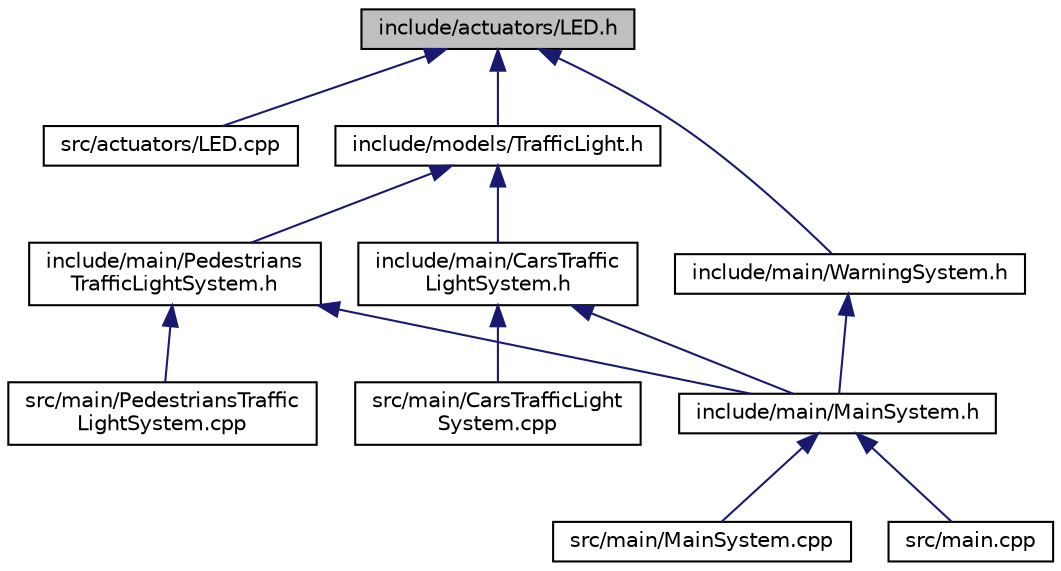digraph "include/actuators/LED.h"
{
 // LATEX_PDF_SIZE
  edge [fontname="Helvetica",fontsize="10",labelfontname="Helvetica",labelfontsize="10"];
  node [fontname="Helvetica",fontsize="10",shape=record];
  Node1 [label="include/actuators/LED.h",height=0.2,width=0.4,color="black", fillcolor="grey75", style="filled", fontcolor="black",tooltip="Header file for the LED class, which controls an LED via a GPIO pin."];
  Node1 -> Node2 [dir="back",color="midnightblue",fontsize="10",style="solid",fontname="Helvetica"];
  Node2 [label="src/actuators/LED.cpp",height=0.2,width=0.4,color="black", fillcolor="white", style="filled",URL="$LED_8cpp.html",tooltip="Controls an LED connected to a GPIO pin on a Raspberry Pi."];
  Node1 -> Node3 [dir="back",color="midnightblue",fontsize="10",style="solid",fontname="Helvetica"];
  Node3 [label="include/main/WarningSystem.h",height=0.2,width=0.4,color="black", fillcolor="white", style="filled",URL="$WarningSystem_8h_source.html",tooltip=" "];
  Node3 -> Node4 [dir="back",color="midnightblue",fontsize="10",style="solid",fontname="Helvetica"];
  Node4 [label="include/main/MainSystem.h",height=0.2,width=0.4,color="black", fillcolor="white", style="filled",URL="$MainSystem_8h.html",tooltip="Header file for the MainSystem class managing the traffic and pedestrian light systems."];
  Node4 -> Node5 [dir="back",color="midnightblue",fontsize="10",style="solid",fontname="Helvetica"];
  Node5 [label="src/main/MainSystem.cpp",height=0.2,width=0.4,color="black", fillcolor="white", style="filled",URL="$MainSystem_8cpp.html",tooltip="Implementation of the MainSystem class. The MainSystem class is responsible for managing the overall ..."];
  Node4 -> Node6 [dir="back",color="midnightblue",fontsize="10",style="solid",fontname="Helvetica"];
  Node6 [label="src/main.cpp",height=0.2,width=0.4,color="black", fillcolor="white", style="filled",URL="$main_8cpp.html",tooltip="Main entry point for the application. Initializes the application, runs the main system,..."];
  Node1 -> Node7 [dir="back",color="midnightblue",fontsize="10",style="solid",fontname="Helvetica"];
  Node7 [label="include/models/TrafficLight.h",height=0.2,width=0.4,color="black", fillcolor="white", style="filled",URL="$TrafficLight_8h_source.html",tooltip=" "];
  Node7 -> Node8 [dir="back",color="midnightblue",fontsize="10",style="solid",fontname="Helvetica"];
  Node8 [label="include/main/CarsTraffic\lLightSystem.h",height=0.2,width=0.4,color="black", fillcolor="white", style="filled",URL="$CarsTrafficLightSystem_8h.html",tooltip="Manages a traffic light system for cars using GPIO pins."];
  Node8 -> Node9 [dir="back",color="midnightblue",fontsize="10",style="solid",fontname="Helvetica"];
  Node9 [label="src/main/CarsTrafficLight\lSystem.cpp",height=0.2,width=0.4,color="black", fillcolor="white", style="filled",URL="$CarsTrafficLightSystem_8cpp.html",tooltip="Implementation of the CarsTrafficLightSystem class."];
  Node8 -> Node4 [dir="back",color="midnightblue",fontsize="10",style="solid",fontname="Helvetica"];
  Node7 -> Node10 [dir="back",color="midnightblue",fontsize="10",style="solid",fontname="Helvetica"];
  Node10 [label="include/main/Pedestrians\lTrafficLightSystem.h",height=0.2,width=0.4,color="black", fillcolor="white", style="filled",URL="$PedestriansTrafficLightSystem_8h.html",tooltip="Traffic light system for pedestrian control."];
  Node10 -> Node11 [dir="back",color="midnightblue",fontsize="10",style="solid",fontname="Helvetica"];
  Node11 [label="src/main/PedestriansTraffic\lLightSystem.cpp",height=0.2,width=0.4,color="black", fillcolor="white", style="filled",URL="$PedestriansTrafficLightSystem_8cpp.html",tooltip="Implements functionality for the PedestriansTrafficLightSystem class."];
  Node10 -> Node4 [dir="back",color="midnightblue",fontsize="10",style="solid",fontname="Helvetica"];
}
